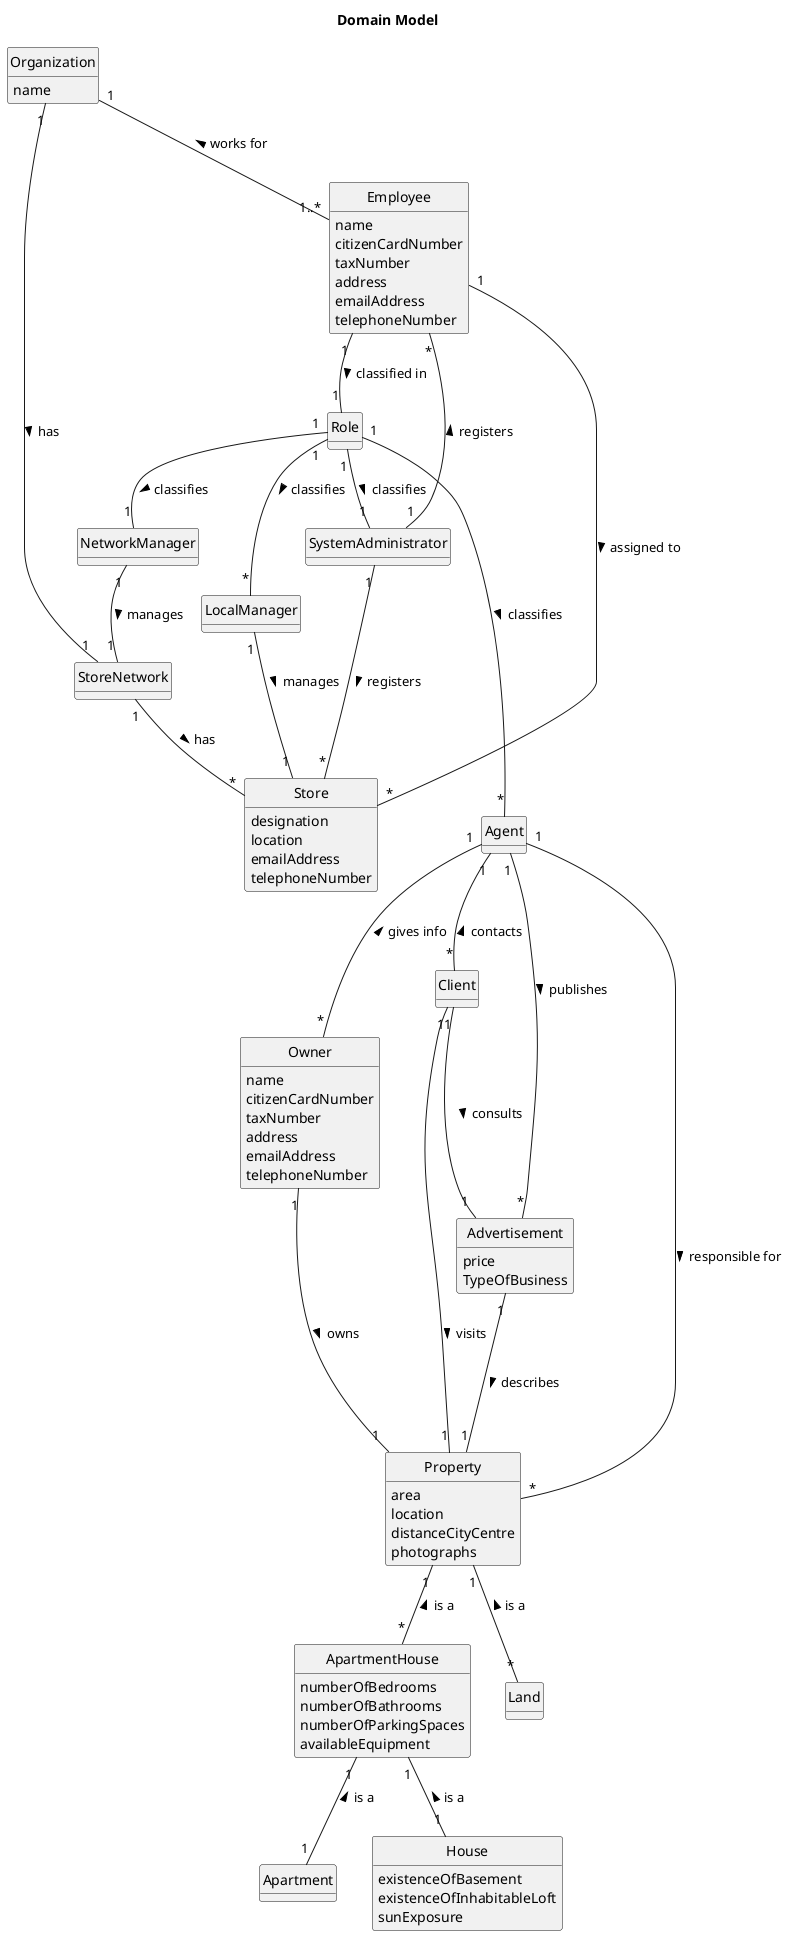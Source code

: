 @startuml
'skinparam linetype ortho
'left to right direction
hide circle
hide methods

title Domain Model
class Organization{
name
}
class StoreNetwork {}
class Employee {
name
citizenCardNumber
taxNumber
address
emailAddress
telephoneNumber
}
class SystemAdministrator {}
class Store {
designation
location
emailAddress
telephoneNumber
}
class NetworkManager {}
class LocalManager {}
class Agent {}
class Role {}
class Owner {
name
citizenCardNumber
taxNumber
address
emailAddress
telephoneNumber
}
class Client{}
class Advertisement {
price
TypeOfBusiness
}
class Property {
area
location
distanceCityCentre
photographs
}
class Apartment{}
class ApartmentHouse {
numberOfBedrooms
numberOfBathrooms
numberOfParkingSpaces
availableEquipment
}
class Land{}
class House{
existenceOfBasement
existenceOfInhabitableLoft
sunExposure
}
Organization"1" -- "1..*"Employee : works for <
Organization"1" -- "1"StoreNetwork : has >
StoreNetwork"1" -- "*"Store : has >
Employee"1" -- "1"Role: classified in >
Employee"1" -- "*"Store: assigned to >
Role"1" -- "1"SystemAdministrator: classifies >
SystemAdministrator"1" -- "*"Store: registers >
SystemAdministrator"1" -- "*"Employee: registers >
Role"1" -- "1"NetworkManager: classifies >
Role"1" -- "*"LocalManager: classifies >
Role"1" ---- "*"Agent: classifies >
LocalManager"1" -- "1"Store: manages >
NetworkManager"1" -- "1"StoreNetwork: manages >
Agent"1" -- "*"Client: contacts <
Agent"1" -- "*"Owner: gives info <
Owner"1" -- "1"Property: owns >
Property"*" ----- "1"Agent: responsible for <
Advertisement"1" -- "1"Property: describes >
Agent"1" -- "*"Advertisement: publishes >
Property "1" -- "*" ApartmentHouse : is a <
ApartmentHouse"1" -- "1"Apartment: is a <
Property"1" -- "*"Land: is a <
ApartmentHouse"1" -- "1"House: is a <
Client"1" -- "1"Advertisement: consults >
Client"1" -- "1"Property: visits >



@enduml